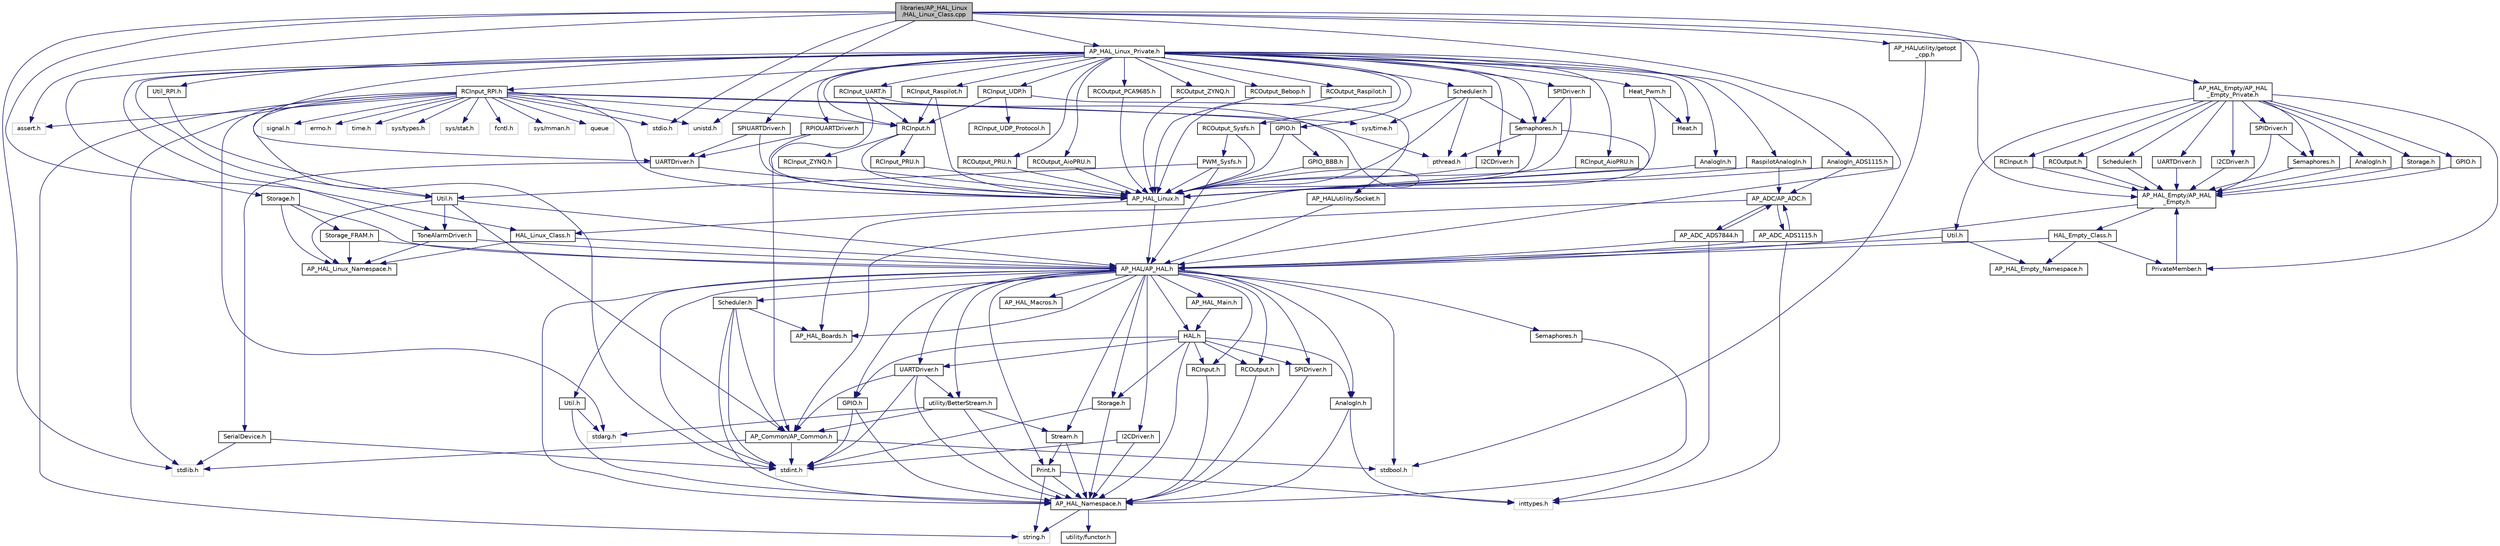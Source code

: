 digraph "libraries/AP_HAL_Linux/HAL_Linux_Class.cpp"
{
 // INTERACTIVE_SVG=YES
  edge [fontname="Helvetica",fontsize="10",labelfontname="Helvetica",labelfontsize="10"];
  node [fontname="Helvetica",fontsize="10",shape=record];
  Node1 [label="libraries/AP_HAL_Linux\l/HAL_Linux_Class.cpp",height=0.2,width=0.4,color="black", fillcolor="grey75", style="filled", fontcolor="black"];
  Node1 -> Node2 [color="midnightblue",fontsize="10",style="solid",fontname="Helvetica"];
  Node2 [label="AP_HAL/AP_HAL.h",height=0.2,width=0.4,color="black", fillcolor="white", style="filled",URL="$AP__HAL_8h.html"];
  Node2 -> Node3 [color="midnightblue",fontsize="10",style="solid",fontname="Helvetica"];
  Node3 [label="stdint.h",height=0.2,width=0.4,color="grey75", fillcolor="white", style="filled"];
  Node2 -> Node4 [color="midnightblue",fontsize="10",style="solid",fontname="Helvetica"];
  Node4 [label="stdbool.h",height=0.2,width=0.4,color="grey75", fillcolor="white", style="filled"];
  Node2 -> Node5 [color="midnightblue",fontsize="10",style="solid",fontname="Helvetica"];
  Node5 [label="AP_HAL_Namespace.h",height=0.2,width=0.4,color="black", fillcolor="white", style="filled",URL="$AP__HAL__Namespace_8h.html"];
  Node5 -> Node6 [color="midnightblue",fontsize="10",style="solid",fontname="Helvetica"];
  Node6 [label="string.h",height=0.2,width=0.4,color="grey75", fillcolor="white", style="filled"];
  Node5 -> Node7 [color="midnightblue",fontsize="10",style="solid",fontname="Helvetica"];
  Node7 [label="utility/functor.h",height=0.2,width=0.4,color="black", fillcolor="white", style="filled",URL="$functor_8h.html"];
  Node2 -> Node8 [color="midnightblue",fontsize="10",style="solid",fontname="Helvetica"];
  Node8 [label="AP_HAL_Boards.h",height=0.2,width=0.4,color="black", fillcolor="white", style="filled",URL="$AP__HAL__Boards_8h.html"];
  Node2 -> Node9 [color="midnightblue",fontsize="10",style="solid",fontname="Helvetica"];
  Node9 [label="AP_HAL_Macros.h",height=0.2,width=0.4,color="black", fillcolor="white", style="filled",URL="$AP__HAL__Macros_8h.html"];
  Node2 -> Node10 [color="midnightblue",fontsize="10",style="solid",fontname="Helvetica"];
  Node10 [label="AP_HAL_Main.h",height=0.2,width=0.4,color="black", fillcolor="white", style="filled",URL="$AP__HAL__Main_8h.html"];
  Node10 -> Node11 [color="midnightblue",fontsize="10",style="solid",fontname="Helvetica"];
  Node11 [label="HAL.h",height=0.2,width=0.4,color="black", fillcolor="white", style="filled",URL="$HAL_8h.html"];
  Node11 -> Node5 [color="midnightblue",fontsize="10",style="solid",fontname="Helvetica"];
  Node11 -> Node12 [color="midnightblue",fontsize="10",style="solid",fontname="Helvetica"];
  Node12 [label="AnalogIn.h",height=0.2,width=0.4,color="black", fillcolor="white", style="filled",URL="$AnalogIn_8h.html"];
  Node12 -> Node13 [color="midnightblue",fontsize="10",style="solid",fontname="Helvetica"];
  Node13 [label="inttypes.h",height=0.2,width=0.4,color="grey75", fillcolor="white", style="filled"];
  Node12 -> Node5 [color="midnightblue",fontsize="10",style="solid",fontname="Helvetica"];
  Node11 -> Node14 [color="midnightblue",fontsize="10",style="solid",fontname="Helvetica"];
  Node14 [label="GPIO.h",height=0.2,width=0.4,color="black", fillcolor="white", style="filled",URL="$GPIO_8h.html"];
  Node14 -> Node3 [color="midnightblue",fontsize="10",style="solid",fontname="Helvetica"];
  Node14 -> Node5 [color="midnightblue",fontsize="10",style="solid",fontname="Helvetica"];
  Node11 -> Node15 [color="midnightblue",fontsize="10",style="solid",fontname="Helvetica"];
  Node15 [label="RCInput.h",height=0.2,width=0.4,color="black", fillcolor="white", style="filled",URL="$RCInput_8h.html"];
  Node15 -> Node5 [color="midnightblue",fontsize="10",style="solid",fontname="Helvetica"];
  Node11 -> Node16 [color="midnightblue",fontsize="10",style="solid",fontname="Helvetica"];
  Node16 [label="RCOutput.h",height=0.2,width=0.4,color="black", fillcolor="white", style="filled",URL="$RCOutput_8h.html"];
  Node16 -> Node5 [color="midnightblue",fontsize="10",style="solid",fontname="Helvetica"];
  Node11 -> Node17 [color="midnightblue",fontsize="10",style="solid",fontname="Helvetica"];
  Node17 [label="SPIDriver.h",height=0.2,width=0.4,color="black", fillcolor="white", style="filled",URL="$SPIDriver_8h.html"];
  Node17 -> Node5 [color="midnightblue",fontsize="10",style="solid",fontname="Helvetica"];
  Node11 -> Node18 [color="midnightblue",fontsize="10",style="solid",fontname="Helvetica"];
  Node18 [label="Storage.h",height=0.2,width=0.4,color="black", fillcolor="white", style="filled",URL="$Storage_8h.html"];
  Node18 -> Node3 [color="midnightblue",fontsize="10",style="solid",fontname="Helvetica"];
  Node18 -> Node5 [color="midnightblue",fontsize="10",style="solid",fontname="Helvetica"];
  Node11 -> Node19 [color="midnightblue",fontsize="10",style="solid",fontname="Helvetica"];
  Node19 [label="UARTDriver.h",height=0.2,width=0.4,color="black", fillcolor="white", style="filled",URL="$UARTDriver_8h.html"];
  Node19 -> Node3 [color="midnightblue",fontsize="10",style="solid",fontname="Helvetica"];
  Node19 -> Node20 [color="midnightblue",fontsize="10",style="solid",fontname="Helvetica"];
  Node20 [label="AP_Common/AP_Common.h",height=0.2,width=0.4,color="black", fillcolor="white", style="filled",URL="$AP__Common_8h.html",tooltip="Common definitions and utility routines for the ArduPilot libraries. "];
  Node20 -> Node3 [color="midnightblue",fontsize="10",style="solid",fontname="Helvetica"];
  Node20 -> Node21 [color="midnightblue",fontsize="10",style="solid",fontname="Helvetica"];
  Node21 [label="stdlib.h",height=0.2,width=0.4,color="grey75", fillcolor="white", style="filled"];
  Node20 -> Node4 [color="midnightblue",fontsize="10",style="solid",fontname="Helvetica"];
  Node19 -> Node5 [color="midnightblue",fontsize="10",style="solid",fontname="Helvetica"];
  Node19 -> Node22 [color="midnightblue",fontsize="10",style="solid",fontname="Helvetica"];
  Node22 [label="utility/BetterStream.h",height=0.2,width=0.4,color="black", fillcolor="white", style="filled",URL="$BetterStream_8h.html"];
  Node22 -> Node23 [color="midnightblue",fontsize="10",style="solid",fontname="Helvetica"];
  Node23 [label="stdarg.h",height=0.2,width=0.4,color="grey75", fillcolor="white", style="filled"];
  Node22 -> Node20 [color="midnightblue",fontsize="10",style="solid",fontname="Helvetica"];
  Node22 -> Node5 [color="midnightblue",fontsize="10",style="solid",fontname="Helvetica"];
  Node22 -> Node24 [color="midnightblue",fontsize="10",style="solid",fontname="Helvetica"];
  Node24 [label="Stream.h",height=0.2,width=0.4,color="black", fillcolor="white", style="filled",URL="$Stream_8h.html"];
  Node24 -> Node5 [color="midnightblue",fontsize="10",style="solid",fontname="Helvetica"];
  Node24 -> Node25 [color="midnightblue",fontsize="10",style="solid",fontname="Helvetica"];
  Node25 [label="Print.h",height=0.2,width=0.4,color="black", fillcolor="white", style="filled",URL="$Print_8h.html"];
  Node25 -> Node5 [color="midnightblue",fontsize="10",style="solid",fontname="Helvetica"];
  Node25 -> Node13 [color="midnightblue",fontsize="10",style="solid",fontname="Helvetica"];
  Node25 -> Node6 [color="midnightblue",fontsize="10",style="solid",fontname="Helvetica"];
  Node2 -> Node19 [color="midnightblue",fontsize="10",style="solid",fontname="Helvetica"];
  Node2 -> Node26 [color="midnightblue",fontsize="10",style="solid",fontname="Helvetica"];
  Node26 [label="I2CDriver.h",height=0.2,width=0.4,color="black", fillcolor="white", style="filled",URL="$I2CDriver_8h.html"];
  Node26 -> Node3 [color="midnightblue",fontsize="10",style="solid",fontname="Helvetica"];
  Node26 -> Node5 [color="midnightblue",fontsize="10",style="solid",fontname="Helvetica"];
  Node2 -> Node17 [color="midnightblue",fontsize="10",style="solid",fontname="Helvetica"];
  Node2 -> Node12 [color="midnightblue",fontsize="10",style="solid",fontname="Helvetica"];
  Node2 -> Node18 [color="midnightblue",fontsize="10",style="solid",fontname="Helvetica"];
  Node2 -> Node14 [color="midnightblue",fontsize="10",style="solid",fontname="Helvetica"];
  Node2 -> Node15 [color="midnightblue",fontsize="10",style="solid",fontname="Helvetica"];
  Node2 -> Node16 [color="midnightblue",fontsize="10",style="solid",fontname="Helvetica"];
  Node2 -> Node27 [color="midnightblue",fontsize="10",style="solid",fontname="Helvetica"];
  Node27 [label="Scheduler.h",height=0.2,width=0.4,color="black", fillcolor="white", style="filled",URL="$Scheduler_8h.html"];
  Node27 -> Node3 [color="midnightblue",fontsize="10",style="solid",fontname="Helvetica"];
  Node27 -> Node20 [color="midnightblue",fontsize="10",style="solid",fontname="Helvetica"];
  Node27 -> Node8 [color="midnightblue",fontsize="10",style="solid",fontname="Helvetica"];
  Node27 -> Node5 [color="midnightblue",fontsize="10",style="solid",fontname="Helvetica"];
  Node2 -> Node28 [color="midnightblue",fontsize="10",style="solid",fontname="Helvetica"];
  Node28 [label="Semaphores.h",height=0.2,width=0.4,color="black", fillcolor="white", style="filled",URL="$Semaphores_8h.html"];
  Node28 -> Node5 [color="midnightblue",fontsize="10",style="solid",fontname="Helvetica"];
  Node2 -> Node29 [color="midnightblue",fontsize="10",style="solid",fontname="Helvetica"];
  Node29 [label="Util.h",height=0.2,width=0.4,color="black", fillcolor="white", style="filled",URL="$Util_8h.html"];
  Node29 -> Node23 [color="midnightblue",fontsize="10",style="solid",fontname="Helvetica"];
  Node29 -> Node5 [color="midnightblue",fontsize="10",style="solid",fontname="Helvetica"];
  Node2 -> Node25 [color="midnightblue",fontsize="10",style="solid",fontname="Helvetica"];
  Node2 -> Node24 [color="midnightblue",fontsize="10",style="solid",fontname="Helvetica"];
  Node2 -> Node22 [color="midnightblue",fontsize="10",style="solid",fontname="Helvetica"];
  Node2 -> Node11 [color="midnightblue",fontsize="10",style="solid",fontname="Helvetica"];
  Node1 -> Node30 [color="midnightblue",fontsize="10",style="solid",fontname="Helvetica"];
  Node30 [label="assert.h",height=0.2,width=0.4,color="grey75", fillcolor="white", style="filled"];
  Node1 -> Node31 [color="midnightblue",fontsize="10",style="solid",fontname="Helvetica"];
  Node31 [label="HAL_Linux_Class.h",height=0.2,width=0.4,color="black", fillcolor="white", style="filled",URL="$HAL__Linux__Class_8h.html"];
  Node31 -> Node2 [color="midnightblue",fontsize="10",style="solid",fontname="Helvetica"];
  Node31 -> Node32 [color="midnightblue",fontsize="10",style="solid",fontname="Helvetica"];
  Node32 [label="AP_HAL_Linux_Namespace.h",height=0.2,width=0.4,color="black", fillcolor="white", style="filled",URL="$AP__HAL__Linux__Namespace_8h.html"];
  Node1 -> Node33 [color="midnightblue",fontsize="10",style="solid",fontname="Helvetica"];
  Node33 [label="AP_HAL_Linux_Private.h",height=0.2,width=0.4,color="black", fillcolor="white", style="filled",URL="$AP__HAL__Linux__Private_8h.html"];
  Node33 -> Node34 [color="midnightblue",fontsize="10",style="solid",fontname="Helvetica"];
  Node34 [label="UARTDriver.h",height=0.2,width=0.4,color="black", fillcolor="white", style="filled",URL="$Linux_2UARTDriver_8h.html"];
  Node34 -> Node35 [color="midnightblue",fontsize="10",style="solid",fontname="Helvetica"];
  Node35 [label="AP_HAL_Linux.h",height=0.2,width=0.4,color="black", fillcolor="white", style="filled",URL="$AP__HAL__Linux_8h.html"];
  Node35 -> Node2 [color="midnightblue",fontsize="10",style="solid",fontname="Helvetica"];
  Node35 -> Node31 [color="midnightblue",fontsize="10",style="solid",fontname="Helvetica"];
  Node34 -> Node36 [color="midnightblue",fontsize="10",style="solid",fontname="Helvetica"];
  Node36 [label="SerialDevice.h",height=0.2,width=0.4,color="black", fillcolor="white", style="filled",URL="$SerialDevice_8h.html"];
  Node36 -> Node3 [color="midnightblue",fontsize="10",style="solid",fontname="Helvetica"];
  Node36 -> Node21 [color="midnightblue",fontsize="10",style="solid",fontname="Helvetica"];
  Node33 -> Node37 [color="midnightblue",fontsize="10",style="solid",fontname="Helvetica"];
  Node37 [label="SPIUARTDriver.h",height=0.2,width=0.4,color="black", fillcolor="white", style="filled",URL="$SPIUARTDriver_8h.html"];
  Node37 -> Node35 [color="midnightblue",fontsize="10",style="solid",fontname="Helvetica"];
  Node37 -> Node34 [color="midnightblue",fontsize="10",style="solid",fontname="Helvetica"];
  Node33 -> Node38 [color="midnightblue",fontsize="10",style="solid",fontname="Helvetica"];
  Node38 [label="RPIOUARTDriver.h",height=0.2,width=0.4,color="black", fillcolor="white", style="filled",URL="$RPIOUARTDriver_8h.html"];
  Node38 -> Node35 [color="midnightblue",fontsize="10",style="solid",fontname="Helvetica"];
  Node38 -> Node34 [color="midnightblue",fontsize="10",style="solid",fontname="Helvetica"];
  Node33 -> Node39 [color="midnightblue",fontsize="10",style="solid",fontname="Helvetica"];
  Node39 [label="I2CDriver.h",height=0.2,width=0.4,color="black", fillcolor="white", style="filled",URL="$Linux_2I2CDriver_8h.html"];
  Node39 -> Node35 [color="midnightblue",fontsize="10",style="solid",fontname="Helvetica"];
  Node33 -> Node40 [color="midnightblue",fontsize="10",style="solid",fontname="Helvetica"];
  Node40 [label="SPIDriver.h",height=0.2,width=0.4,color="black", fillcolor="white", style="filled",URL="$Linux_2SPIDriver_8h.html"];
  Node40 -> Node35 [color="midnightblue",fontsize="10",style="solid",fontname="Helvetica"];
  Node40 -> Node41 [color="midnightblue",fontsize="10",style="solid",fontname="Helvetica"];
  Node41 [label="Semaphores.h",height=0.2,width=0.4,color="black", fillcolor="white", style="filled",URL="$Linux_2Semaphores_8h.html"];
  Node41 -> Node8 [color="midnightblue",fontsize="10",style="solid",fontname="Helvetica"];
  Node41 -> Node35 [color="midnightblue",fontsize="10",style="solid",fontname="Helvetica"];
  Node41 -> Node42 [color="midnightblue",fontsize="10",style="solid",fontname="Helvetica"];
  Node42 [label="pthread.h",height=0.2,width=0.4,color="grey75", fillcolor="white", style="filled"];
  Node33 -> Node43 [color="midnightblue",fontsize="10",style="solid",fontname="Helvetica"];
  Node43 [label="AnalogIn.h",height=0.2,width=0.4,color="black", fillcolor="white", style="filled",URL="$Linux_2AnalogIn_8h.html"];
  Node43 -> Node35 [color="midnightblue",fontsize="10",style="solid",fontname="Helvetica"];
  Node33 -> Node44 [color="midnightblue",fontsize="10",style="solid",fontname="Helvetica"];
  Node44 [label="AnalogIn_ADS1115.h",height=0.2,width=0.4,color="black", fillcolor="white", style="filled",URL="$AnalogIn__ADS1115_8h.html"];
  Node44 -> Node35 [color="midnightblue",fontsize="10",style="solid",fontname="Helvetica"];
  Node44 -> Node45 [color="midnightblue",fontsize="10",style="solid",fontname="Helvetica"];
  Node45 [label="AP_ADC/AP_ADC.h",height=0.2,width=0.4,color="black", fillcolor="white", style="filled",URL="$AP__ADC_8h.html"];
  Node45 -> Node20 [color="midnightblue",fontsize="10",style="solid",fontname="Helvetica"];
  Node45 -> Node46 [color="midnightblue",fontsize="10",style="solid",fontname="Helvetica"];
  Node46 [label="AP_ADC_ADS7844.h",height=0.2,width=0.4,color="black", fillcolor="white", style="filled",URL="$AP__ADC__ADS7844_8h.html"];
  Node46 -> Node13 [color="midnightblue",fontsize="10",style="solid",fontname="Helvetica"];
  Node46 -> Node45 [color="midnightblue",fontsize="10",style="solid",fontname="Helvetica"];
  Node46 -> Node2 [color="midnightblue",fontsize="10",style="solid",fontname="Helvetica"];
  Node45 -> Node47 [color="midnightblue",fontsize="10",style="solid",fontname="Helvetica"];
  Node47 [label="AP_ADC_ADS1115.h",height=0.2,width=0.4,color="black", fillcolor="white", style="filled",URL="$AP__ADC__ADS1115_8h.html"];
  Node47 -> Node13 [color="midnightblue",fontsize="10",style="solid",fontname="Helvetica"];
  Node47 -> Node45 [color="midnightblue",fontsize="10",style="solid",fontname="Helvetica"];
  Node47 -> Node2 [color="midnightblue",fontsize="10",style="solid",fontname="Helvetica"];
  Node33 -> Node48 [color="midnightblue",fontsize="10",style="solid",fontname="Helvetica"];
  Node48 [label="RaspilotAnalogIn.h",height=0.2,width=0.4,color="black", fillcolor="white", style="filled",URL="$RaspilotAnalogIn_8h.html"];
  Node48 -> Node35 [color="midnightblue",fontsize="10",style="solid",fontname="Helvetica"];
  Node48 -> Node45 [color="midnightblue",fontsize="10",style="solid",fontname="Helvetica"];
  Node33 -> Node49 [color="midnightblue",fontsize="10",style="solid",fontname="Helvetica"];
  Node49 [label="Storage.h",height=0.2,width=0.4,color="black", fillcolor="white", style="filled",URL="$Linux_2Storage_8h.html"];
  Node49 -> Node2 [color="midnightblue",fontsize="10",style="solid",fontname="Helvetica"];
  Node49 -> Node32 [color="midnightblue",fontsize="10",style="solid",fontname="Helvetica"];
  Node49 -> Node50 [color="midnightblue",fontsize="10",style="solid",fontname="Helvetica"];
  Node50 [label="Storage_FRAM.h",height=0.2,width=0.4,color="black", fillcolor="white", style="filled",URL="$Storage__FRAM_8h.html"];
  Node50 -> Node2 [color="midnightblue",fontsize="10",style="solid",fontname="Helvetica"];
  Node50 -> Node32 [color="midnightblue",fontsize="10",style="solid",fontname="Helvetica"];
  Node33 -> Node51 [color="midnightblue",fontsize="10",style="solid",fontname="Helvetica"];
  Node51 [label="GPIO.h",height=0.2,width=0.4,color="black", fillcolor="white", style="filled",URL="$Linux_2GPIO_8h.html"];
  Node51 -> Node35 [color="midnightblue",fontsize="10",style="solid",fontname="Helvetica"];
  Node51 -> Node52 [color="midnightblue",fontsize="10",style="solid",fontname="Helvetica"];
  Node52 [label="GPIO_BBB.h",height=0.2,width=0.4,color="black", fillcolor="white", style="filled",URL="$GPIO__BBB_8h.html"];
  Node52 -> Node35 [color="midnightblue",fontsize="10",style="solid",fontname="Helvetica"];
  Node33 -> Node53 [color="midnightblue",fontsize="10",style="solid",fontname="Helvetica"];
  Node53 [label="RCInput.h",height=0.2,width=0.4,color="black", fillcolor="white", style="filled",URL="$Linux_2RCInput_8h.html"];
  Node53 -> Node35 [color="midnightblue",fontsize="10",style="solid",fontname="Helvetica"];
  Node53 -> Node54 [color="midnightblue",fontsize="10",style="solid",fontname="Helvetica"];
  Node54 [label="RCInput_PRU.h",height=0.2,width=0.4,color="black", fillcolor="white", style="filled",URL="$RCInput__PRU_8h.html"];
  Node54 -> Node35 [color="midnightblue",fontsize="10",style="solid",fontname="Helvetica"];
  Node53 -> Node55 [color="midnightblue",fontsize="10",style="solid",fontname="Helvetica"];
  Node55 [label="RCInput_ZYNQ.h",height=0.2,width=0.4,color="black", fillcolor="white", style="filled",URL="$RCInput__ZYNQ_8h.html"];
  Node55 -> Node35 [color="midnightblue",fontsize="10",style="solid",fontname="Helvetica"];
  Node33 -> Node56 [color="midnightblue",fontsize="10",style="solid",fontname="Helvetica"];
  Node56 [label="RCInput_AioPRU.h",height=0.2,width=0.4,color="black", fillcolor="white", style="filled",URL="$RCInput__AioPRU_8h.html"];
  Node56 -> Node35 [color="midnightblue",fontsize="10",style="solid",fontname="Helvetica"];
  Node33 -> Node57 [color="midnightblue",fontsize="10",style="solid",fontname="Helvetica"];
  Node57 [label="RCInput_RPI.h",height=0.2,width=0.4,color="black", fillcolor="white", style="filled",URL="$RCInput__RPI_8h.html"];
  Node57 -> Node35 [color="midnightblue",fontsize="10",style="solid",fontname="Helvetica"];
  Node57 -> Node53 [color="midnightblue",fontsize="10",style="solid",fontname="Helvetica"];
  Node57 -> Node58 [color="midnightblue",fontsize="10",style="solid",fontname="Helvetica"];
  Node58 [label="signal.h",height=0.2,width=0.4,color="grey75", fillcolor="white", style="filled"];
  Node57 -> Node42 [color="midnightblue",fontsize="10",style="solid",fontname="Helvetica"];
  Node57 -> Node59 [color="midnightblue",fontsize="10",style="solid",fontname="Helvetica"];
  Node59 [label="stdio.h",height=0.2,width=0.4,color="grey75", fillcolor="white", style="filled"];
  Node57 -> Node21 [color="midnightblue",fontsize="10",style="solid",fontname="Helvetica"];
  Node57 -> Node60 [color="midnightblue",fontsize="10",style="solid",fontname="Helvetica"];
  Node60 [label="unistd.h",height=0.2,width=0.4,color="grey75", fillcolor="white", style="filled"];
  Node57 -> Node6 [color="midnightblue",fontsize="10",style="solid",fontname="Helvetica"];
  Node57 -> Node61 [color="midnightblue",fontsize="10",style="solid",fontname="Helvetica"];
  Node61 [label="errno.h",height=0.2,width=0.4,color="grey75", fillcolor="white", style="filled"];
  Node57 -> Node23 [color="midnightblue",fontsize="10",style="solid",fontname="Helvetica"];
  Node57 -> Node3 [color="midnightblue",fontsize="10",style="solid",fontname="Helvetica"];
  Node57 -> Node62 [color="midnightblue",fontsize="10",style="solid",fontname="Helvetica"];
  Node62 [label="time.h",height=0.2,width=0.4,color="grey75", fillcolor="white", style="filled"];
  Node57 -> Node63 [color="midnightblue",fontsize="10",style="solid",fontname="Helvetica"];
  Node63 [label="sys/time.h",height=0.2,width=0.4,color="grey75", fillcolor="white", style="filled"];
  Node57 -> Node64 [color="midnightblue",fontsize="10",style="solid",fontname="Helvetica"];
  Node64 [label="sys/types.h",height=0.2,width=0.4,color="grey75", fillcolor="white", style="filled"];
  Node57 -> Node65 [color="midnightblue",fontsize="10",style="solid",fontname="Helvetica"];
  Node65 [label="sys/stat.h",height=0.2,width=0.4,color="grey75", fillcolor="white", style="filled"];
  Node57 -> Node66 [color="midnightblue",fontsize="10",style="solid",fontname="Helvetica"];
  Node66 [label="fcntl.h",height=0.2,width=0.4,color="grey75", fillcolor="white", style="filled"];
  Node57 -> Node67 [color="midnightblue",fontsize="10",style="solid",fontname="Helvetica"];
  Node67 [label="sys/mman.h",height=0.2,width=0.4,color="grey75", fillcolor="white", style="filled"];
  Node57 -> Node30 [color="midnightblue",fontsize="10",style="solid",fontname="Helvetica"];
  Node57 -> Node68 [color="midnightblue",fontsize="10",style="solid",fontname="Helvetica"];
  Node68 [label="queue",height=0.2,width=0.4,color="grey75", fillcolor="white", style="filled"];
  Node33 -> Node69 [color="midnightblue",fontsize="10",style="solid",fontname="Helvetica"];
  Node69 [label="RCInput_UART.h",height=0.2,width=0.4,color="black", fillcolor="white", style="filled",URL="$RCInput__UART_8h.html"];
  Node69 -> Node20 [color="midnightblue",fontsize="10",style="solid",fontname="Helvetica"];
  Node69 -> Node35 [color="midnightblue",fontsize="10",style="solid",fontname="Helvetica"];
  Node69 -> Node53 [color="midnightblue",fontsize="10",style="solid",fontname="Helvetica"];
  Node33 -> Node70 [color="midnightblue",fontsize="10",style="solid",fontname="Helvetica"];
  Node70 [label="RCInput_UDP.h",height=0.2,width=0.4,color="black", fillcolor="white", style="filled",URL="$RCInput__UDP_8h.html"];
  Node70 -> Node53 [color="midnightblue",fontsize="10",style="solid",fontname="Helvetica"];
  Node70 -> Node71 [color="midnightblue",fontsize="10",style="solid",fontname="Helvetica"];
  Node71 [label="AP_HAL/utility/Socket.h",height=0.2,width=0.4,color="black", fillcolor="white", style="filled",URL="$Socket_8h.html"];
  Node71 -> Node2 [color="midnightblue",fontsize="10",style="solid",fontname="Helvetica"];
  Node70 -> Node72 [color="midnightblue",fontsize="10",style="solid",fontname="Helvetica"];
  Node72 [label="RCInput_UDP_Protocol.h",height=0.2,width=0.4,color="black", fillcolor="white", style="filled",URL="$RCInput__UDP__Protocol_8h.html"];
  Node33 -> Node73 [color="midnightblue",fontsize="10",style="solid",fontname="Helvetica"];
  Node73 [label="RCInput_Raspilot.h",height=0.2,width=0.4,color="black", fillcolor="white", style="filled",URL="$RCInput__Raspilot_8h.html"];
  Node73 -> Node35 [color="midnightblue",fontsize="10",style="solid",fontname="Helvetica"];
  Node73 -> Node53 [color="midnightblue",fontsize="10",style="solid",fontname="Helvetica"];
  Node33 -> Node74 [color="midnightblue",fontsize="10",style="solid",fontname="Helvetica"];
  Node74 [label="RCOutput_PRU.h",height=0.2,width=0.4,color="black", fillcolor="white", style="filled",URL="$RCOutput__PRU_8h.html"];
  Node74 -> Node35 [color="midnightblue",fontsize="10",style="solid",fontname="Helvetica"];
  Node33 -> Node75 [color="midnightblue",fontsize="10",style="solid",fontname="Helvetica"];
  Node75 [label="RCOutput_AioPRU.h",height=0.2,width=0.4,color="black", fillcolor="white", style="filled",URL="$RCOutput__AioPRU_8h.html"];
  Node75 -> Node35 [color="midnightblue",fontsize="10",style="solid",fontname="Helvetica"];
  Node33 -> Node76 [color="midnightblue",fontsize="10",style="solid",fontname="Helvetica"];
  Node76 [label="RCOutput_PCA9685.h",height=0.2,width=0.4,color="black", fillcolor="white", style="filled",URL="$RCOutput__PCA9685_8h.html"];
  Node76 -> Node35 [color="midnightblue",fontsize="10",style="solid",fontname="Helvetica"];
  Node33 -> Node77 [color="midnightblue",fontsize="10",style="solid",fontname="Helvetica"];
  Node77 [label="RCOutput_ZYNQ.h",height=0.2,width=0.4,color="black", fillcolor="white", style="filled",URL="$RCOutput__ZYNQ_8h.html"];
  Node77 -> Node35 [color="midnightblue",fontsize="10",style="solid",fontname="Helvetica"];
  Node33 -> Node78 [color="midnightblue",fontsize="10",style="solid",fontname="Helvetica"];
  Node78 [label="RCOutput_Bebop.h",height=0.2,width=0.4,color="black", fillcolor="white", style="filled",URL="$RCOutput__Bebop_8h.html"];
  Node78 -> Node35 [color="midnightblue",fontsize="10",style="solid",fontname="Helvetica"];
  Node33 -> Node79 [color="midnightblue",fontsize="10",style="solid",fontname="Helvetica"];
  Node79 [label="RCOutput_Raspilot.h",height=0.2,width=0.4,color="black", fillcolor="white", style="filled",URL="$RCOutput__Raspilot_8h.html"];
  Node79 -> Node35 [color="midnightblue",fontsize="10",style="solid",fontname="Helvetica"];
  Node33 -> Node80 [color="midnightblue",fontsize="10",style="solid",fontname="Helvetica"];
  Node80 [label="RCOutput_Sysfs.h",height=0.2,width=0.4,color="black", fillcolor="white", style="filled",URL="$RCOutput__Sysfs_8h.html"];
  Node80 -> Node35 [color="midnightblue",fontsize="10",style="solid",fontname="Helvetica"];
  Node80 -> Node81 [color="midnightblue",fontsize="10",style="solid",fontname="Helvetica"];
  Node81 [label="PWM_Sysfs.h",height=0.2,width=0.4,color="black", fillcolor="white", style="filled",URL="$PWM__Sysfs_8h.html"];
  Node81 -> Node2 [color="midnightblue",fontsize="10",style="solid",fontname="Helvetica"];
  Node81 -> Node35 [color="midnightblue",fontsize="10",style="solid",fontname="Helvetica"];
  Node81 -> Node82 [color="midnightblue",fontsize="10",style="solid",fontname="Helvetica"];
  Node82 [label="Util.h",height=0.2,width=0.4,color="black", fillcolor="white", style="filled",URL="$Linux_2Util_8h.html"];
  Node82 -> Node20 [color="midnightblue",fontsize="10",style="solid",fontname="Helvetica"];
  Node82 -> Node2 [color="midnightblue",fontsize="10",style="solid",fontname="Helvetica"];
  Node82 -> Node32 [color="midnightblue",fontsize="10",style="solid",fontname="Helvetica"];
  Node82 -> Node83 [color="midnightblue",fontsize="10",style="solid",fontname="Helvetica"];
  Node83 [label="ToneAlarmDriver.h",height=0.2,width=0.4,color="black", fillcolor="white", style="filled",URL="$ToneAlarmDriver_8h.html"];
  Node83 -> Node2 [color="midnightblue",fontsize="10",style="solid",fontname="Helvetica"];
  Node83 -> Node32 [color="midnightblue",fontsize="10",style="solid",fontname="Helvetica"];
  Node33 -> Node41 [color="midnightblue",fontsize="10",style="solid",fontname="Helvetica"];
  Node33 -> Node84 [color="midnightblue",fontsize="10",style="solid",fontname="Helvetica"];
  Node84 [label="Scheduler.h",height=0.2,width=0.4,color="black", fillcolor="white", style="filled",URL="$Linux_2Scheduler_8h.html"];
  Node84 -> Node35 [color="midnightblue",fontsize="10",style="solid",fontname="Helvetica"];
  Node84 -> Node41 [color="midnightblue",fontsize="10",style="solid",fontname="Helvetica"];
  Node84 -> Node63 [color="midnightblue",fontsize="10",style="solid",fontname="Helvetica"];
  Node84 -> Node42 [color="midnightblue",fontsize="10",style="solid",fontname="Helvetica"];
  Node33 -> Node83 [color="midnightblue",fontsize="10",style="solid",fontname="Helvetica"];
  Node33 -> Node82 [color="midnightblue",fontsize="10",style="solid",fontname="Helvetica"];
  Node33 -> Node85 [color="midnightblue",fontsize="10",style="solid",fontname="Helvetica"];
  Node85 [label="Util_RPI.h",height=0.2,width=0.4,color="black", fillcolor="white", style="filled",URL="$Util__RPI_8h.html"];
  Node85 -> Node82 [color="midnightblue",fontsize="10",style="solid",fontname="Helvetica"];
  Node33 -> Node86 [color="midnightblue",fontsize="10",style="solid",fontname="Helvetica"];
  Node86 [label="Heat.h",height=0.2,width=0.4,color="black", fillcolor="white", style="filled",URL="$Heat_8h.html"];
  Node33 -> Node87 [color="midnightblue",fontsize="10",style="solid",fontname="Helvetica"];
  Node87 [label="Heat_Pwm.h",height=0.2,width=0.4,color="black", fillcolor="white", style="filled",URL="$Heat__Pwm_8h.html"];
  Node87 -> Node35 [color="midnightblue",fontsize="10",style="solid",fontname="Helvetica"];
  Node87 -> Node86 [color="midnightblue",fontsize="10",style="solid",fontname="Helvetica"];
  Node1 -> Node88 [color="midnightblue",fontsize="10",style="solid",fontname="Helvetica"];
  Node88 [label="AP_HAL/utility/getopt\l_cpp.h",height=0.2,width=0.4,color="black", fillcolor="white", style="filled",URL="$getopt__cpp_8h.html"];
  Node88 -> Node4 [color="midnightblue",fontsize="10",style="solid",fontname="Helvetica"];
  Node1 -> Node59 [color="midnightblue",fontsize="10",style="solid",fontname="Helvetica"];
  Node1 -> Node60 [color="midnightblue",fontsize="10",style="solid",fontname="Helvetica"];
  Node1 -> Node21 [color="midnightblue",fontsize="10",style="solid",fontname="Helvetica"];
  Node1 -> Node89 [color="midnightblue",fontsize="10",style="solid",fontname="Helvetica"];
  Node89 [label="AP_HAL_Empty/AP_HAL\l_Empty.h",height=0.2,width=0.4,color="black", fillcolor="white", style="filled",URL="$AP__HAL__Empty_8h.html"];
  Node89 -> Node2 [color="midnightblue",fontsize="10",style="solid",fontname="Helvetica"];
  Node89 -> Node90 [color="midnightblue",fontsize="10",style="solid",fontname="Helvetica"];
  Node90 [label="HAL_Empty_Class.h",height=0.2,width=0.4,color="black", fillcolor="white", style="filled",URL="$HAL__Empty__Class_8h.html"];
  Node90 -> Node2 [color="midnightblue",fontsize="10",style="solid",fontname="Helvetica"];
  Node90 -> Node91 [color="midnightblue",fontsize="10",style="solid",fontname="Helvetica"];
  Node91 [label="AP_HAL_Empty_Namespace.h",height=0.2,width=0.4,color="black", fillcolor="white", style="filled",URL="$AP__HAL__Empty__Namespace_8h.html"];
  Node90 -> Node92 [color="midnightblue",fontsize="10",style="solid",fontname="Helvetica"];
  Node92 [label="PrivateMember.h",height=0.2,width=0.4,color="black", fillcolor="white", style="filled",URL="$PrivateMember_8h.html"];
  Node92 -> Node89 [color="midnightblue",fontsize="10",style="solid",fontname="Helvetica"];
  Node1 -> Node93 [color="midnightblue",fontsize="10",style="solid",fontname="Helvetica"];
  Node93 [label="AP_HAL_Empty/AP_HAL\l_Empty_Private.h",height=0.2,width=0.4,color="black", fillcolor="white", style="filled",URL="$AP__HAL__Empty__Private_8h.html"];
  Node93 -> Node94 [color="midnightblue",fontsize="10",style="solid",fontname="Helvetica"];
  Node94 [label="UARTDriver.h",height=0.2,width=0.4,color="black", fillcolor="white", style="filled",URL="$Empty_2UARTDriver_8h.html"];
  Node94 -> Node89 [color="midnightblue",fontsize="10",style="solid",fontname="Helvetica"];
  Node93 -> Node95 [color="midnightblue",fontsize="10",style="solid",fontname="Helvetica"];
  Node95 [label="I2CDriver.h",height=0.2,width=0.4,color="black", fillcolor="white", style="filled",URL="$Empty_2I2CDriver_8h.html"];
  Node95 -> Node89 [color="midnightblue",fontsize="10",style="solid",fontname="Helvetica"];
  Node93 -> Node96 [color="midnightblue",fontsize="10",style="solid",fontname="Helvetica"];
  Node96 [label="SPIDriver.h",height=0.2,width=0.4,color="black", fillcolor="white", style="filled",URL="$Empty_2SPIDriver_8h.html"];
  Node96 -> Node89 [color="midnightblue",fontsize="10",style="solid",fontname="Helvetica"];
  Node96 -> Node97 [color="midnightblue",fontsize="10",style="solid",fontname="Helvetica"];
  Node97 [label="Semaphores.h",height=0.2,width=0.4,color="black", fillcolor="white", style="filled",URL="$Empty_2Semaphores_8h.html"];
  Node97 -> Node89 [color="midnightblue",fontsize="10",style="solid",fontname="Helvetica"];
  Node93 -> Node98 [color="midnightblue",fontsize="10",style="solid",fontname="Helvetica"];
  Node98 [label="AnalogIn.h",height=0.2,width=0.4,color="black", fillcolor="white", style="filled",URL="$Empty_2AnalogIn_8h.html"];
  Node98 -> Node89 [color="midnightblue",fontsize="10",style="solid",fontname="Helvetica"];
  Node93 -> Node99 [color="midnightblue",fontsize="10",style="solid",fontname="Helvetica"];
  Node99 [label="Storage.h",height=0.2,width=0.4,color="black", fillcolor="white", style="filled",URL="$Empty_2Storage_8h.html"];
  Node99 -> Node89 [color="midnightblue",fontsize="10",style="solid",fontname="Helvetica"];
  Node93 -> Node100 [color="midnightblue",fontsize="10",style="solid",fontname="Helvetica"];
  Node100 [label="GPIO.h",height=0.2,width=0.4,color="black", fillcolor="white", style="filled",URL="$Empty_2GPIO_8h.html"];
  Node100 -> Node89 [color="midnightblue",fontsize="10",style="solid",fontname="Helvetica"];
  Node93 -> Node101 [color="midnightblue",fontsize="10",style="solid",fontname="Helvetica"];
  Node101 [label="RCInput.h",height=0.2,width=0.4,color="black", fillcolor="white", style="filled",URL="$Empty_2RCInput_8h.html"];
  Node101 -> Node89 [color="midnightblue",fontsize="10",style="solid",fontname="Helvetica"];
  Node93 -> Node102 [color="midnightblue",fontsize="10",style="solid",fontname="Helvetica"];
  Node102 [label="RCOutput.h",height=0.2,width=0.4,color="black", fillcolor="white", style="filled",URL="$Empty_2RCOutput_8h.html"];
  Node102 -> Node89 [color="midnightblue",fontsize="10",style="solid",fontname="Helvetica"];
  Node93 -> Node97 [color="midnightblue",fontsize="10",style="solid",fontname="Helvetica"];
  Node93 -> Node103 [color="midnightblue",fontsize="10",style="solid",fontname="Helvetica"];
  Node103 [label="Scheduler.h",height=0.2,width=0.4,color="black", fillcolor="white", style="filled",URL="$Empty_2Scheduler_8h.html"];
  Node103 -> Node89 [color="midnightblue",fontsize="10",style="solid",fontname="Helvetica"];
  Node93 -> Node104 [color="midnightblue",fontsize="10",style="solid",fontname="Helvetica"];
  Node104 [label="Util.h",height=0.2,width=0.4,color="black", fillcolor="white", style="filled",URL="$Empty_2Util_8h.html"];
  Node104 -> Node2 [color="midnightblue",fontsize="10",style="solid",fontname="Helvetica"];
  Node104 -> Node91 [color="midnightblue",fontsize="10",style="solid",fontname="Helvetica"];
  Node93 -> Node92 [color="midnightblue",fontsize="10",style="solid",fontname="Helvetica"];
}
